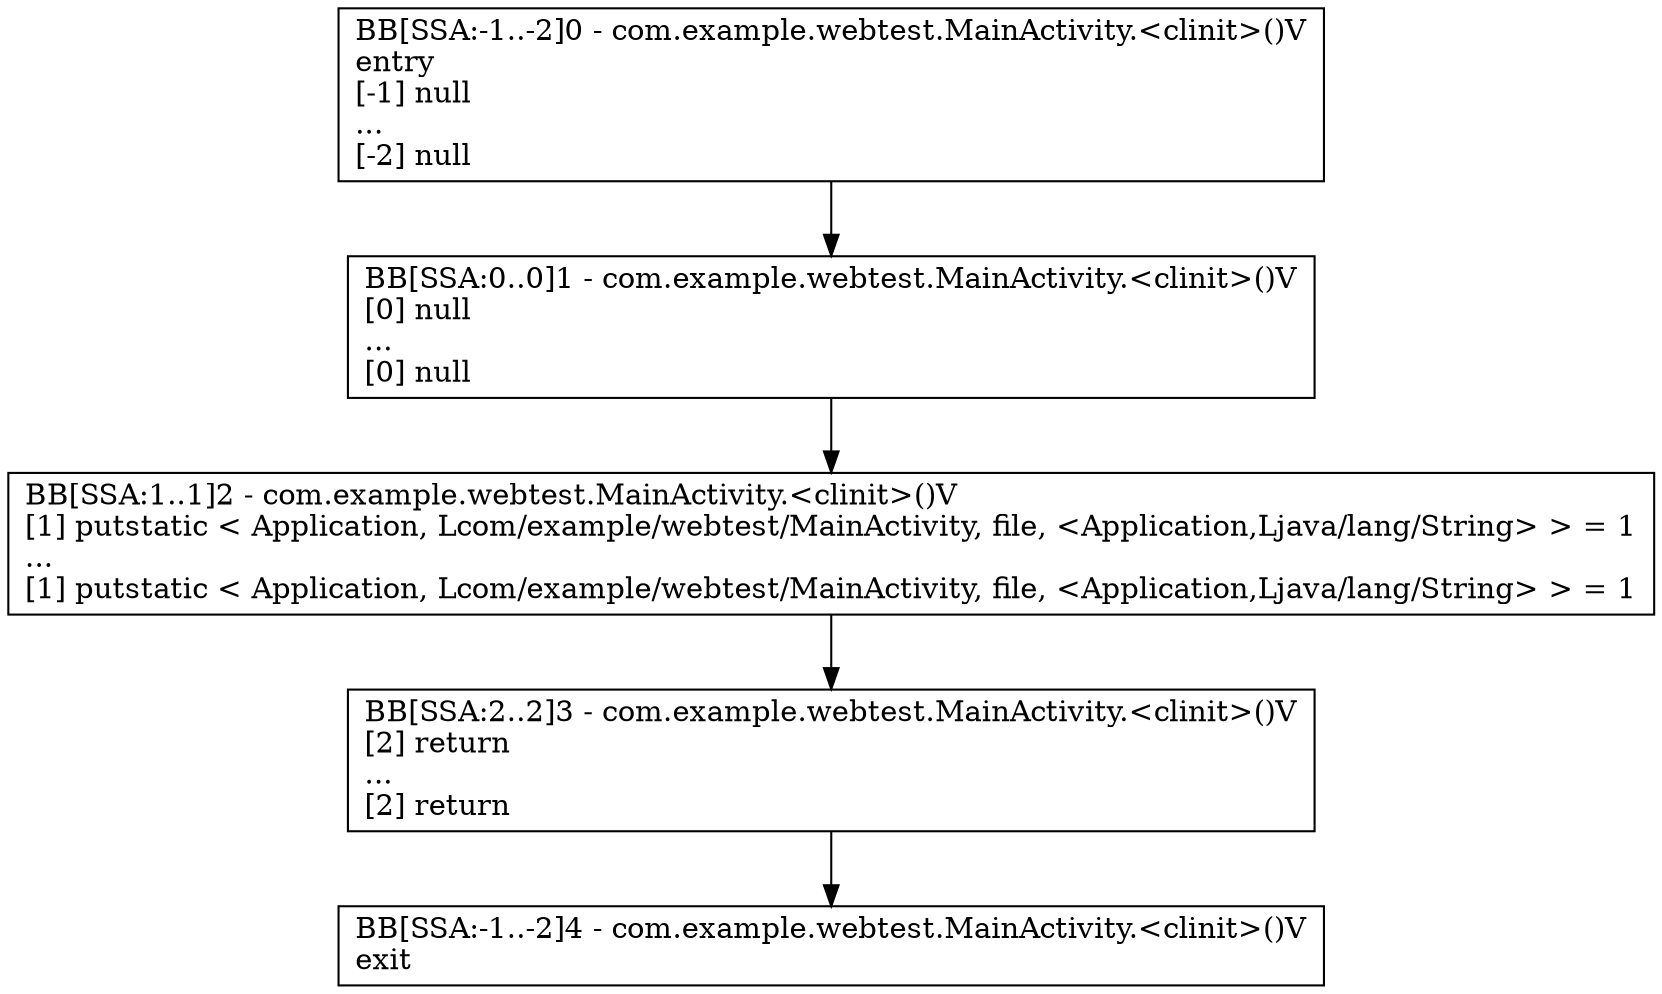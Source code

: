 digraph{
1 [label="BB[SSA:-1..-2]0 - com.example.webtest.MainActivity.<clinit>()V\lentry\l[-1] null\l...\l[-2] null\l", shape=box, color=black]
4 [label="BB[SSA:2..2]3 - com.example.webtest.MainActivity.<clinit>()V\l[2] return\l...\l[2] return\l", shape=box, color=black]
3 [label="BB[SSA:1..1]2 - com.example.webtest.MainActivity.<clinit>()V\l[1] putstatic < Application, Lcom/example/webtest/MainActivity, file, <Application,Ljava/lang/String> > = 1\l...\l[1] putstatic < Application, Lcom/example/webtest/MainActivity, file, <Application,Ljava/lang/String> > = 1\l", shape=box, color=black]
5 [label="BB[SSA:-1..-2]4 - com.example.webtest.MainActivity.<clinit>()V\lexit\l", shape=box, color=black]
2 [label="BB[SSA:0..0]1 - com.example.webtest.MainActivity.<clinit>()V\l[0] null\l...\l[0] null\l", shape=box, color=black]
1 -> 2
2 -> 3
3 -> 4
4 -> 5
}